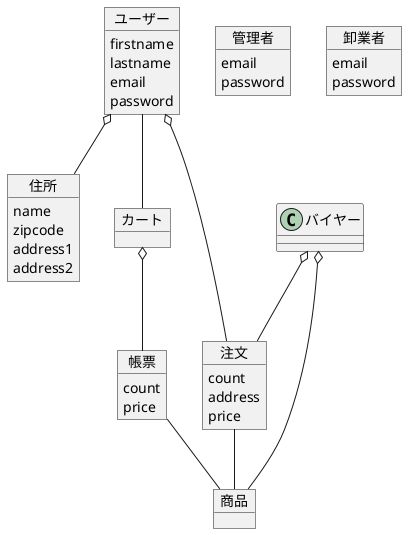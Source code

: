 @startuml
object ユーザー{
    firstname
    lastname
    email
    password
}
object 住所{
    name 
    zipcode
    address1
    address2
}
object 管理者{
    email
    password
}
object 商品
object 卸業者{
    email
    password
}
object カート
object 帳票{
    count
    price
}
object 注文{
    count
    address
    price
}
ユーザー o-- 住所
ユーザー -- カート
カート o-- 帳票
帳票 -- 商品
バイヤー o-- 商品
バイヤー o-- 注文
ユーザー o-- 注文
注文 -- 商品
@enduml